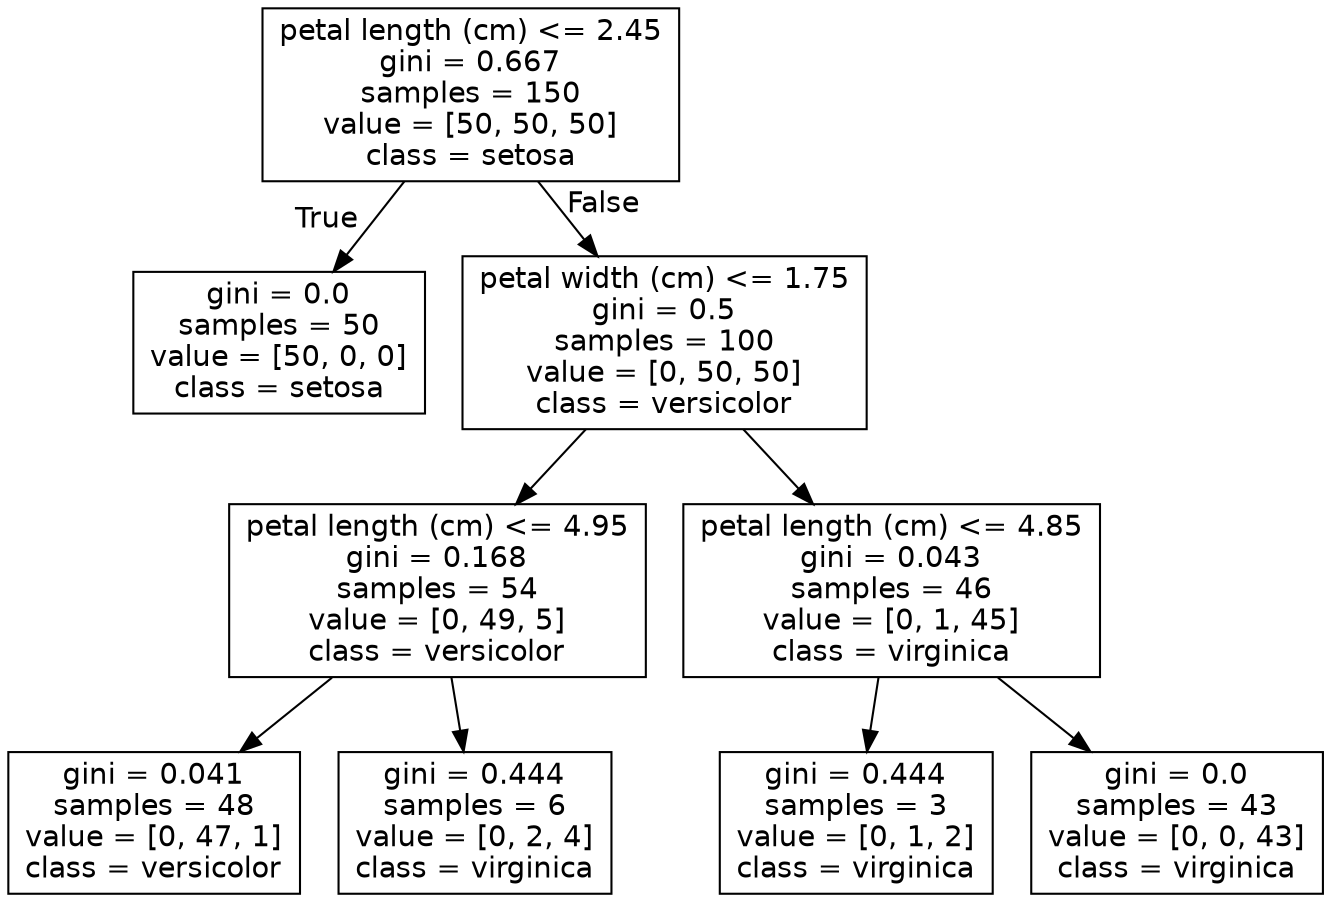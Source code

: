 digraph Tree {
node [shape=box, fontname="helvetica"] ;
edge [fontname="helvetica"] ;
0 [label="petal length (cm) <= 2.45\ngini = 0.667\nsamples = 150\nvalue = [50, 50, 50]\nclass = setosa"] ;
1 [label="gini = 0.0\nsamples = 50\nvalue = [50, 0, 0]\nclass = setosa"] ;
0 -> 1 [labeldistance=2.5, labelangle=45, headlabel="True"] ;
2 [label="petal width (cm) <= 1.75\ngini = 0.5\nsamples = 100\nvalue = [0, 50, 50]\nclass = versicolor"] ;
0 -> 2 [labeldistance=2.5, labelangle=-45, headlabel="False"] ;
3 [label="petal length (cm) <= 4.95\ngini = 0.168\nsamples = 54\nvalue = [0, 49, 5]\nclass = versicolor"] ;
2 -> 3 ;
4 [label="gini = 0.041\nsamples = 48\nvalue = [0, 47, 1]\nclass = versicolor"] ;
3 -> 4 ;
5 [label="gini = 0.444\nsamples = 6\nvalue = [0, 2, 4]\nclass = virginica"] ;
3 -> 5 ;
6 [label="petal length (cm) <= 4.85\ngini = 0.043\nsamples = 46\nvalue = [0, 1, 45]\nclass = virginica"] ;
2 -> 6 ;
7 [label="gini = 0.444\nsamples = 3\nvalue = [0, 1, 2]\nclass = virginica"] ;
6 -> 7 ;
8 [label="gini = 0.0\nsamples = 43\nvalue = [0, 0, 43]\nclass = virginica"] ;
6 -> 8 ;
}